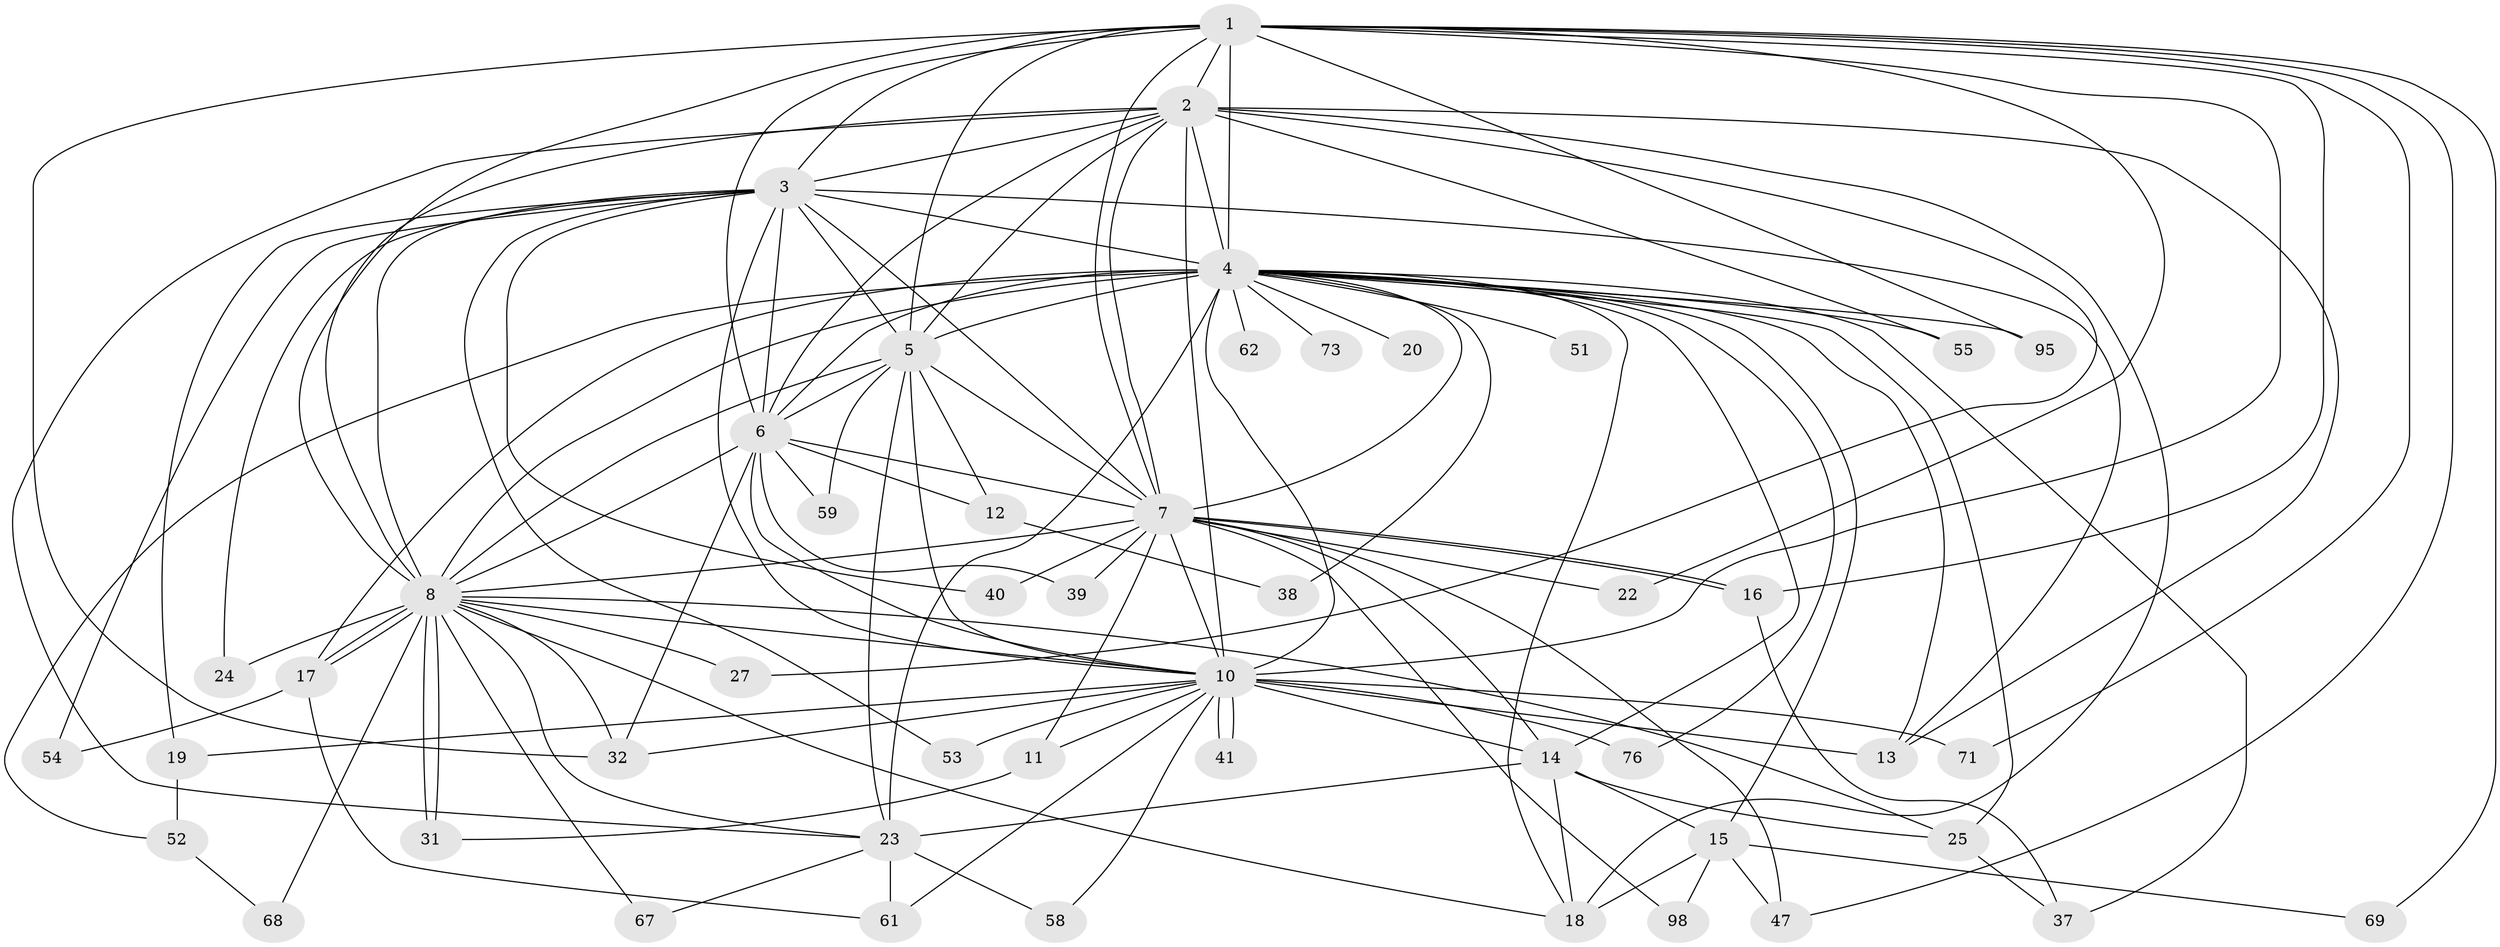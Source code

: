 // original degree distribution, {22: 0.010101010101010102, 18: 0.010101010101010102, 19: 0.020202020202020204, 14: 0.020202020202020204, 20: 0.010101010101010102, 25: 0.020202020202020204, 27: 0.010101010101010102, 3: 0.2222222222222222, 5: 0.030303030303030304, 7: 0.010101010101010102, 4: 0.09090909090909091, 2: 0.5252525252525253, 9: 0.010101010101010102, 6: 0.010101010101010102}
// Generated by graph-tools (version 1.1) at 2025/13/03/09/25 04:13:46]
// undirected, 49 vertices, 130 edges
graph export_dot {
graph [start="1"]
  node [color=gray90,style=filled];
  1 [super="+34+45+74"];
  2 [super="+50"];
  3 [super="+87+79+80"];
  4 [super="+56+99+86+9+43+48+36"];
  5;
  6;
  7;
  8;
  10;
  11;
  12;
  13 [super="+35+66+28"];
  14 [super="+64"];
  15;
  16 [super="+21"];
  17 [super="+60"];
  18 [super="+30"];
  19;
  20;
  22;
  23 [super="+77+94"];
  24;
  25 [super="+96+65"];
  27;
  31 [super="+42+33"];
  32 [super="+89+70"];
  37;
  38;
  39;
  40;
  41;
  47 [super="+75"];
  51;
  52;
  53;
  54;
  55;
  58;
  59;
  61 [super="+63"];
  62;
  67;
  68;
  69;
  71;
  73;
  76;
  95;
  98;
  1 -- 2 [weight=2];
  1 -- 3 [weight=2];
  1 -- 4 [weight=4];
  1 -- 5 [weight=2];
  1 -- 6;
  1 -- 7 [weight=2];
  1 -- 8 [weight=3];
  1 -- 10 [weight=3];
  1 -- 22;
  1 -- 47;
  1 -- 69;
  1 -- 71;
  1 -- 95;
  1 -- 16;
  1 -- 32;
  2 -- 3 [weight=2];
  2 -- 4 [weight=4];
  2 -- 5;
  2 -- 6;
  2 -- 7;
  2 -- 8;
  2 -- 10;
  2 -- 13;
  2 -- 27;
  2 -- 55;
  2 -- 18;
  2 -- 23;
  3 -- 4 [weight=3];
  3 -- 5;
  3 -- 6 [weight=2];
  3 -- 7;
  3 -- 8;
  3 -- 10;
  3 -- 19 [weight=2];
  3 -- 24;
  3 -- 40;
  3 -- 53;
  3 -- 54;
  3 -- 13;
  4 -- 5 [weight=3];
  4 -- 6 [weight=2];
  4 -- 7 [weight=3];
  4 -- 8 [weight=3];
  4 -- 10 [weight=4];
  4 -- 20 [weight=2];
  4 -- 23 [weight=4];
  4 -- 51 [weight=3];
  4 -- 95;
  4 -- 73;
  4 -- 13 [weight=2];
  4 -- 15;
  4 -- 18;
  4 -- 37;
  4 -- 38;
  4 -- 52;
  4 -- 55;
  4 -- 62;
  4 -- 17 [weight=2];
  4 -- 76;
  4 -- 14;
  4 -- 25 [weight=2];
  5 -- 6;
  5 -- 7;
  5 -- 8;
  5 -- 10;
  5 -- 12;
  5 -- 59;
  5 -- 23;
  6 -- 7;
  6 -- 8;
  6 -- 10;
  6 -- 12;
  6 -- 32;
  6 -- 39;
  6 -- 59;
  7 -- 8;
  7 -- 10;
  7 -- 11;
  7 -- 14;
  7 -- 16;
  7 -- 16;
  7 -- 22;
  7 -- 39;
  7 -- 40;
  7 -- 47;
  7 -- 98;
  8 -- 10;
  8 -- 17;
  8 -- 17;
  8 -- 24;
  8 -- 25;
  8 -- 27;
  8 -- 31 [weight=2];
  8 -- 31;
  8 -- 32;
  8 -- 67;
  8 -- 68;
  8 -- 18;
  8 -- 23;
  10 -- 11;
  10 -- 14;
  10 -- 19;
  10 -- 41;
  10 -- 41;
  10 -- 53;
  10 -- 58;
  10 -- 71;
  10 -- 76;
  10 -- 61;
  10 -- 32;
  10 -- 13;
  11 -- 31;
  12 -- 38;
  14 -- 25;
  14 -- 18;
  14 -- 23;
  14 -- 15;
  15 -- 18;
  15 -- 69;
  15 -- 98;
  15 -- 47;
  16 -- 37;
  17 -- 54;
  17 -- 61;
  19 -- 52;
  23 -- 58;
  23 -- 61;
  23 -- 67;
  25 -- 37;
  52 -- 68;
}
